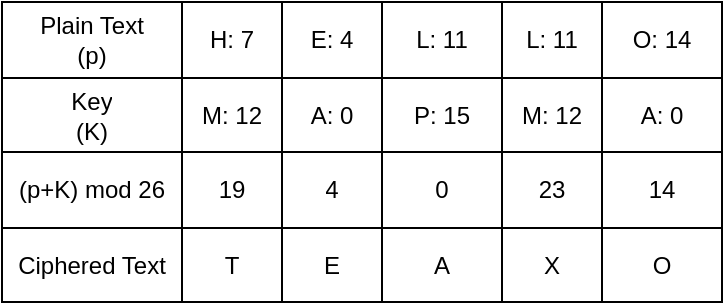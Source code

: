 <mxfile version="26.0.9">
  <diagram name="Page-1" id="CEnSfP5_rYFNT5sV1ps-">
    <mxGraphModel dx="780" dy="504" grid="1" gridSize="10" guides="1" tooltips="1" connect="1" arrows="1" fold="1" page="1" pageScale="1" pageWidth="570" pageHeight="940" math="0" shadow="0">
      <root>
        <mxCell id="0" />
        <mxCell id="1" parent="0" />
        <mxCell id="aT6_ztfnoCjQxhhrPhaH-1" value="" style="shape=table;startSize=0;container=1;collapsible=0;childLayout=tableLayout;fillColor=none;" vertex="1" parent="1">
          <mxGeometry x="100" y="200" width="360" height="150" as="geometry" />
        </mxCell>
        <mxCell id="aT6_ztfnoCjQxhhrPhaH-2" value="" style="shape=tableRow;horizontal=0;startSize=0;swimlaneHead=0;swimlaneBody=0;strokeColor=inherit;top=0;left=0;bottom=0;right=0;collapsible=0;dropTarget=0;fillColor=none;points=[[0,0.5],[1,0.5]];portConstraint=eastwest;" vertex="1" parent="aT6_ztfnoCjQxhhrPhaH-1">
          <mxGeometry width="360" height="38" as="geometry" />
        </mxCell>
        <mxCell id="aT6_ztfnoCjQxhhrPhaH-3" value="Plain Text&lt;div&gt;(p)&lt;/div&gt;" style="shape=partialRectangle;html=1;whiteSpace=wrap;connectable=0;strokeColor=inherit;overflow=hidden;fillColor=none;top=0;left=0;bottom=0;right=0;pointerEvents=1;" vertex="1" parent="aT6_ztfnoCjQxhhrPhaH-2">
          <mxGeometry width="90" height="38" as="geometry">
            <mxRectangle width="90" height="38" as="alternateBounds" />
          </mxGeometry>
        </mxCell>
        <mxCell id="aT6_ztfnoCjQxhhrPhaH-4" value="H: 7" style="shape=partialRectangle;html=1;whiteSpace=wrap;connectable=0;strokeColor=inherit;overflow=hidden;fillColor=none;top=0;left=0;bottom=0;right=0;pointerEvents=1;" vertex="1" parent="aT6_ztfnoCjQxhhrPhaH-2">
          <mxGeometry x="90" width="50" height="38" as="geometry">
            <mxRectangle width="50" height="38" as="alternateBounds" />
          </mxGeometry>
        </mxCell>
        <mxCell id="aT6_ztfnoCjQxhhrPhaH-5" value="E: 4" style="shape=partialRectangle;html=1;whiteSpace=wrap;connectable=0;strokeColor=inherit;overflow=hidden;fillColor=none;top=0;left=0;bottom=0;right=0;pointerEvents=1;" vertex="1" parent="aT6_ztfnoCjQxhhrPhaH-2">
          <mxGeometry x="140" width="50" height="38" as="geometry">
            <mxRectangle width="50" height="38" as="alternateBounds" />
          </mxGeometry>
        </mxCell>
        <mxCell id="aT6_ztfnoCjQxhhrPhaH-6" value="L: 11" style="shape=partialRectangle;html=1;whiteSpace=wrap;connectable=0;strokeColor=inherit;overflow=hidden;fillColor=none;top=0;left=0;bottom=0;right=0;pointerEvents=1;" vertex="1" parent="aT6_ztfnoCjQxhhrPhaH-2">
          <mxGeometry x="190" width="60" height="38" as="geometry">
            <mxRectangle width="60" height="38" as="alternateBounds" />
          </mxGeometry>
        </mxCell>
        <mxCell id="aT6_ztfnoCjQxhhrPhaH-7" value="L: 11" style="shape=partialRectangle;html=1;whiteSpace=wrap;connectable=0;strokeColor=inherit;overflow=hidden;fillColor=none;top=0;left=0;bottom=0;right=0;pointerEvents=1;" vertex="1" parent="aT6_ztfnoCjQxhhrPhaH-2">
          <mxGeometry x="250" width="50" height="38" as="geometry">
            <mxRectangle width="50" height="38" as="alternateBounds" />
          </mxGeometry>
        </mxCell>
        <mxCell id="aT6_ztfnoCjQxhhrPhaH-8" value="O: 14" style="shape=partialRectangle;html=1;whiteSpace=wrap;connectable=0;strokeColor=inherit;overflow=hidden;fillColor=none;top=0;left=0;bottom=0;right=0;pointerEvents=1;" vertex="1" parent="aT6_ztfnoCjQxhhrPhaH-2">
          <mxGeometry x="300" width="60" height="38" as="geometry">
            <mxRectangle width="60" height="38" as="alternateBounds" />
          </mxGeometry>
        </mxCell>
        <mxCell id="aT6_ztfnoCjQxhhrPhaH-9" value="" style="shape=tableRow;horizontal=0;startSize=0;swimlaneHead=0;swimlaneBody=0;strokeColor=inherit;top=0;left=0;bottom=0;right=0;collapsible=0;dropTarget=0;fillColor=none;points=[[0,0.5],[1,0.5]];portConstraint=eastwest;" vertex="1" parent="aT6_ztfnoCjQxhhrPhaH-1">
          <mxGeometry y="38" width="360" height="37" as="geometry" />
        </mxCell>
        <mxCell id="aT6_ztfnoCjQxhhrPhaH-10" value="Key&lt;div&gt;(K)&lt;/div&gt;" style="shape=partialRectangle;html=1;whiteSpace=wrap;connectable=0;strokeColor=inherit;overflow=hidden;fillColor=none;top=0;left=0;bottom=0;right=0;pointerEvents=1;" vertex="1" parent="aT6_ztfnoCjQxhhrPhaH-9">
          <mxGeometry width="90" height="37" as="geometry">
            <mxRectangle width="90" height="37" as="alternateBounds" />
          </mxGeometry>
        </mxCell>
        <mxCell id="aT6_ztfnoCjQxhhrPhaH-11" value="M: 12" style="shape=partialRectangle;html=1;whiteSpace=wrap;connectable=0;strokeColor=inherit;overflow=hidden;fillColor=none;top=0;left=0;bottom=0;right=0;pointerEvents=1;" vertex="1" parent="aT6_ztfnoCjQxhhrPhaH-9">
          <mxGeometry x="90" width="50" height="37" as="geometry">
            <mxRectangle width="50" height="37" as="alternateBounds" />
          </mxGeometry>
        </mxCell>
        <mxCell id="aT6_ztfnoCjQxhhrPhaH-12" value="A: 0" style="shape=partialRectangle;html=1;whiteSpace=wrap;connectable=0;strokeColor=inherit;overflow=hidden;fillColor=none;top=0;left=0;bottom=0;right=0;pointerEvents=1;" vertex="1" parent="aT6_ztfnoCjQxhhrPhaH-9">
          <mxGeometry x="140" width="50" height="37" as="geometry">
            <mxRectangle width="50" height="37" as="alternateBounds" />
          </mxGeometry>
        </mxCell>
        <mxCell id="aT6_ztfnoCjQxhhrPhaH-13" value="P: 15" style="shape=partialRectangle;html=1;whiteSpace=wrap;connectable=0;strokeColor=inherit;overflow=hidden;fillColor=none;top=0;left=0;bottom=0;right=0;pointerEvents=1;" vertex="1" parent="aT6_ztfnoCjQxhhrPhaH-9">
          <mxGeometry x="190" width="60" height="37" as="geometry">
            <mxRectangle width="60" height="37" as="alternateBounds" />
          </mxGeometry>
        </mxCell>
        <mxCell id="aT6_ztfnoCjQxhhrPhaH-14" value="M: 12" style="shape=partialRectangle;html=1;whiteSpace=wrap;connectable=0;strokeColor=inherit;overflow=hidden;fillColor=none;top=0;left=0;bottom=0;right=0;pointerEvents=1;" vertex="1" parent="aT6_ztfnoCjQxhhrPhaH-9">
          <mxGeometry x="250" width="50" height="37" as="geometry">
            <mxRectangle width="50" height="37" as="alternateBounds" />
          </mxGeometry>
        </mxCell>
        <mxCell id="aT6_ztfnoCjQxhhrPhaH-15" value="A: 0" style="shape=partialRectangle;html=1;whiteSpace=wrap;connectable=0;strokeColor=inherit;overflow=hidden;fillColor=none;top=0;left=0;bottom=0;right=0;pointerEvents=1;" vertex="1" parent="aT6_ztfnoCjQxhhrPhaH-9">
          <mxGeometry x="300" width="60" height="37" as="geometry">
            <mxRectangle width="60" height="37" as="alternateBounds" />
          </mxGeometry>
        </mxCell>
        <mxCell id="aT6_ztfnoCjQxhhrPhaH-16" value="" style="shape=tableRow;horizontal=0;startSize=0;swimlaneHead=0;swimlaneBody=0;strokeColor=inherit;top=0;left=0;bottom=0;right=0;collapsible=0;dropTarget=0;fillColor=none;points=[[0,0.5],[1,0.5]];portConstraint=eastwest;" vertex="1" parent="aT6_ztfnoCjQxhhrPhaH-1">
          <mxGeometry y="75" width="360" height="38" as="geometry" />
        </mxCell>
        <mxCell id="aT6_ztfnoCjQxhhrPhaH-17" value="(p+K) mod 26" style="shape=partialRectangle;html=1;whiteSpace=wrap;connectable=0;strokeColor=inherit;overflow=hidden;fillColor=none;top=0;left=0;bottom=0;right=0;pointerEvents=1;" vertex="1" parent="aT6_ztfnoCjQxhhrPhaH-16">
          <mxGeometry width="90" height="38" as="geometry">
            <mxRectangle width="90" height="38" as="alternateBounds" />
          </mxGeometry>
        </mxCell>
        <mxCell id="aT6_ztfnoCjQxhhrPhaH-18" value="19" style="shape=partialRectangle;html=1;whiteSpace=wrap;connectable=0;strokeColor=inherit;overflow=hidden;fillColor=none;top=0;left=0;bottom=0;right=0;pointerEvents=1;" vertex="1" parent="aT6_ztfnoCjQxhhrPhaH-16">
          <mxGeometry x="90" width="50" height="38" as="geometry">
            <mxRectangle width="50" height="38" as="alternateBounds" />
          </mxGeometry>
        </mxCell>
        <mxCell id="aT6_ztfnoCjQxhhrPhaH-19" value="4" style="shape=partialRectangle;html=1;whiteSpace=wrap;connectable=0;strokeColor=inherit;overflow=hidden;fillColor=none;top=0;left=0;bottom=0;right=0;pointerEvents=1;" vertex="1" parent="aT6_ztfnoCjQxhhrPhaH-16">
          <mxGeometry x="140" width="50" height="38" as="geometry">
            <mxRectangle width="50" height="38" as="alternateBounds" />
          </mxGeometry>
        </mxCell>
        <mxCell id="aT6_ztfnoCjQxhhrPhaH-20" value="0" style="shape=partialRectangle;html=1;whiteSpace=wrap;connectable=0;strokeColor=inherit;overflow=hidden;fillColor=none;top=0;left=0;bottom=0;right=0;pointerEvents=1;" vertex="1" parent="aT6_ztfnoCjQxhhrPhaH-16">
          <mxGeometry x="190" width="60" height="38" as="geometry">
            <mxRectangle width="60" height="38" as="alternateBounds" />
          </mxGeometry>
        </mxCell>
        <mxCell id="aT6_ztfnoCjQxhhrPhaH-21" value="23" style="shape=partialRectangle;html=1;whiteSpace=wrap;connectable=0;strokeColor=inherit;overflow=hidden;fillColor=none;top=0;left=0;bottom=0;right=0;pointerEvents=1;" vertex="1" parent="aT6_ztfnoCjQxhhrPhaH-16">
          <mxGeometry x="250" width="50" height="38" as="geometry">
            <mxRectangle width="50" height="38" as="alternateBounds" />
          </mxGeometry>
        </mxCell>
        <mxCell id="aT6_ztfnoCjQxhhrPhaH-22" value="14" style="shape=partialRectangle;html=1;whiteSpace=wrap;connectable=0;strokeColor=inherit;overflow=hidden;fillColor=none;top=0;left=0;bottom=0;right=0;pointerEvents=1;" vertex="1" parent="aT6_ztfnoCjQxhhrPhaH-16">
          <mxGeometry x="300" width="60" height="38" as="geometry">
            <mxRectangle width="60" height="38" as="alternateBounds" />
          </mxGeometry>
        </mxCell>
        <mxCell id="aT6_ztfnoCjQxhhrPhaH-23" style="shape=tableRow;horizontal=0;startSize=0;swimlaneHead=0;swimlaneBody=0;strokeColor=inherit;top=0;left=0;bottom=0;right=0;collapsible=0;dropTarget=0;fillColor=none;points=[[0,0.5],[1,0.5]];portConstraint=eastwest;" vertex="1" parent="aT6_ztfnoCjQxhhrPhaH-1">
          <mxGeometry y="113" width="360" height="37" as="geometry" />
        </mxCell>
        <mxCell id="aT6_ztfnoCjQxhhrPhaH-24" value="Ciphered Text" style="shape=partialRectangle;html=1;whiteSpace=wrap;connectable=0;strokeColor=inherit;overflow=hidden;fillColor=none;top=0;left=0;bottom=0;right=0;pointerEvents=1;" vertex="1" parent="aT6_ztfnoCjQxhhrPhaH-23">
          <mxGeometry width="90" height="37" as="geometry">
            <mxRectangle width="90" height="37" as="alternateBounds" />
          </mxGeometry>
        </mxCell>
        <mxCell id="aT6_ztfnoCjQxhhrPhaH-25" value="T" style="shape=partialRectangle;html=1;whiteSpace=wrap;connectable=0;strokeColor=inherit;overflow=hidden;fillColor=none;top=0;left=0;bottom=0;right=0;pointerEvents=1;" vertex="1" parent="aT6_ztfnoCjQxhhrPhaH-23">
          <mxGeometry x="90" width="50" height="37" as="geometry">
            <mxRectangle width="50" height="37" as="alternateBounds" />
          </mxGeometry>
        </mxCell>
        <mxCell id="aT6_ztfnoCjQxhhrPhaH-26" value="E" style="shape=partialRectangle;html=1;whiteSpace=wrap;connectable=0;strokeColor=inherit;overflow=hidden;fillColor=none;top=0;left=0;bottom=0;right=0;pointerEvents=1;" vertex="1" parent="aT6_ztfnoCjQxhhrPhaH-23">
          <mxGeometry x="140" width="50" height="37" as="geometry">
            <mxRectangle width="50" height="37" as="alternateBounds" />
          </mxGeometry>
        </mxCell>
        <mxCell id="aT6_ztfnoCjQxhhrPhaH-27" value="A" style="shape=partialRectangle;html=1;whiteSpace=wrap;connectable=0;strokeColor=inherit;overflow=hidden;fillColor=none;top=0;left=0;bottom=0;right=0;pointerEvents=1;" vertex="1" parent="aT6_ztfnoCjQxhhrPhaH-23">
          <mxGeometry x="190" width="60" height="37" as="geometry">
            <mxRectangle width="60" height="37" as="alternateBounds" />
          </mxGeometry>
        </mxCell>
        <mxCell id="aT6_ztfnoCjQxhhrPhaH-28" value="X" style="shape=partialRectangle;html=1;whiteSpace=wrap;connectable=0;strokeColor=inherit;overflow=hidden;fillColor=none;top=0;left=0;bottom=0;right=0;pointerEvents=1;" vertex="1" parent="aT6_ztfnoCjQxhhrPhaH-23">
          <mxGeometry x="250" width="50" height="37" as="geometry">
            <mxRectangle width="50" height="37" as="alternateBounds" />
          </mxGeometry>
        </mxCell>
        <mxCell id="aT6_ztfnoCjQxhhrPhaH-29" value="O" style="shape=partialRectangle;html=1;whiteSpace=wrap;connectable=0;strokeColor=inherit;overflow=hidden;fillColor=none;top=0;left=0;bottom=0;right=0;pointerEvents=1;" vertex="1" parent="aT6_ztfnoCjQxhhrPhaH-23">
          <mxGeometry x="300" width="60" height="37" as="geometry">
            <mxRectangle width="60" height="37" as="alternateBounds" />
          </mxGeometry>
        </mxCell>
      </root>
    </mxGraphModel>
  </diagram>
</mxfile>
